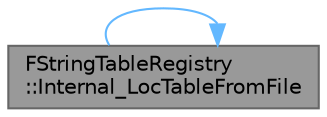 digraph "FStringTableRegistry::Internal_LocTableFromFile"
{
 // INTERACTIVE_SVG=YES
 // LATEX_PDF_SIZE
  bgcolor="transparent";
  edge [fontname=Helvetica,fontsize=10,labelfontname=Helvetica,labelfontsize=10];
  node [fontname=Helvetica,fontsize=10,shape=box,height=0.2,width=0.4];
  rankdir="LR";
  Node1 [id="Node000001",label="FStringTableRegistry\l::Internal_LocTableFromFile",height=0.2,width=0.4,color="gray40", fillcolor="grey60", style="filled", fontcolor="black",tooltip="Internal function called by LOCTABLE_FROMFILE_X to create and register a FStringTable instance that h..."];
  Node1 -> Node1 [id="edge1_Node000001_Node000001",color="steelblue1",style="solid",tooltip=" "];
}
